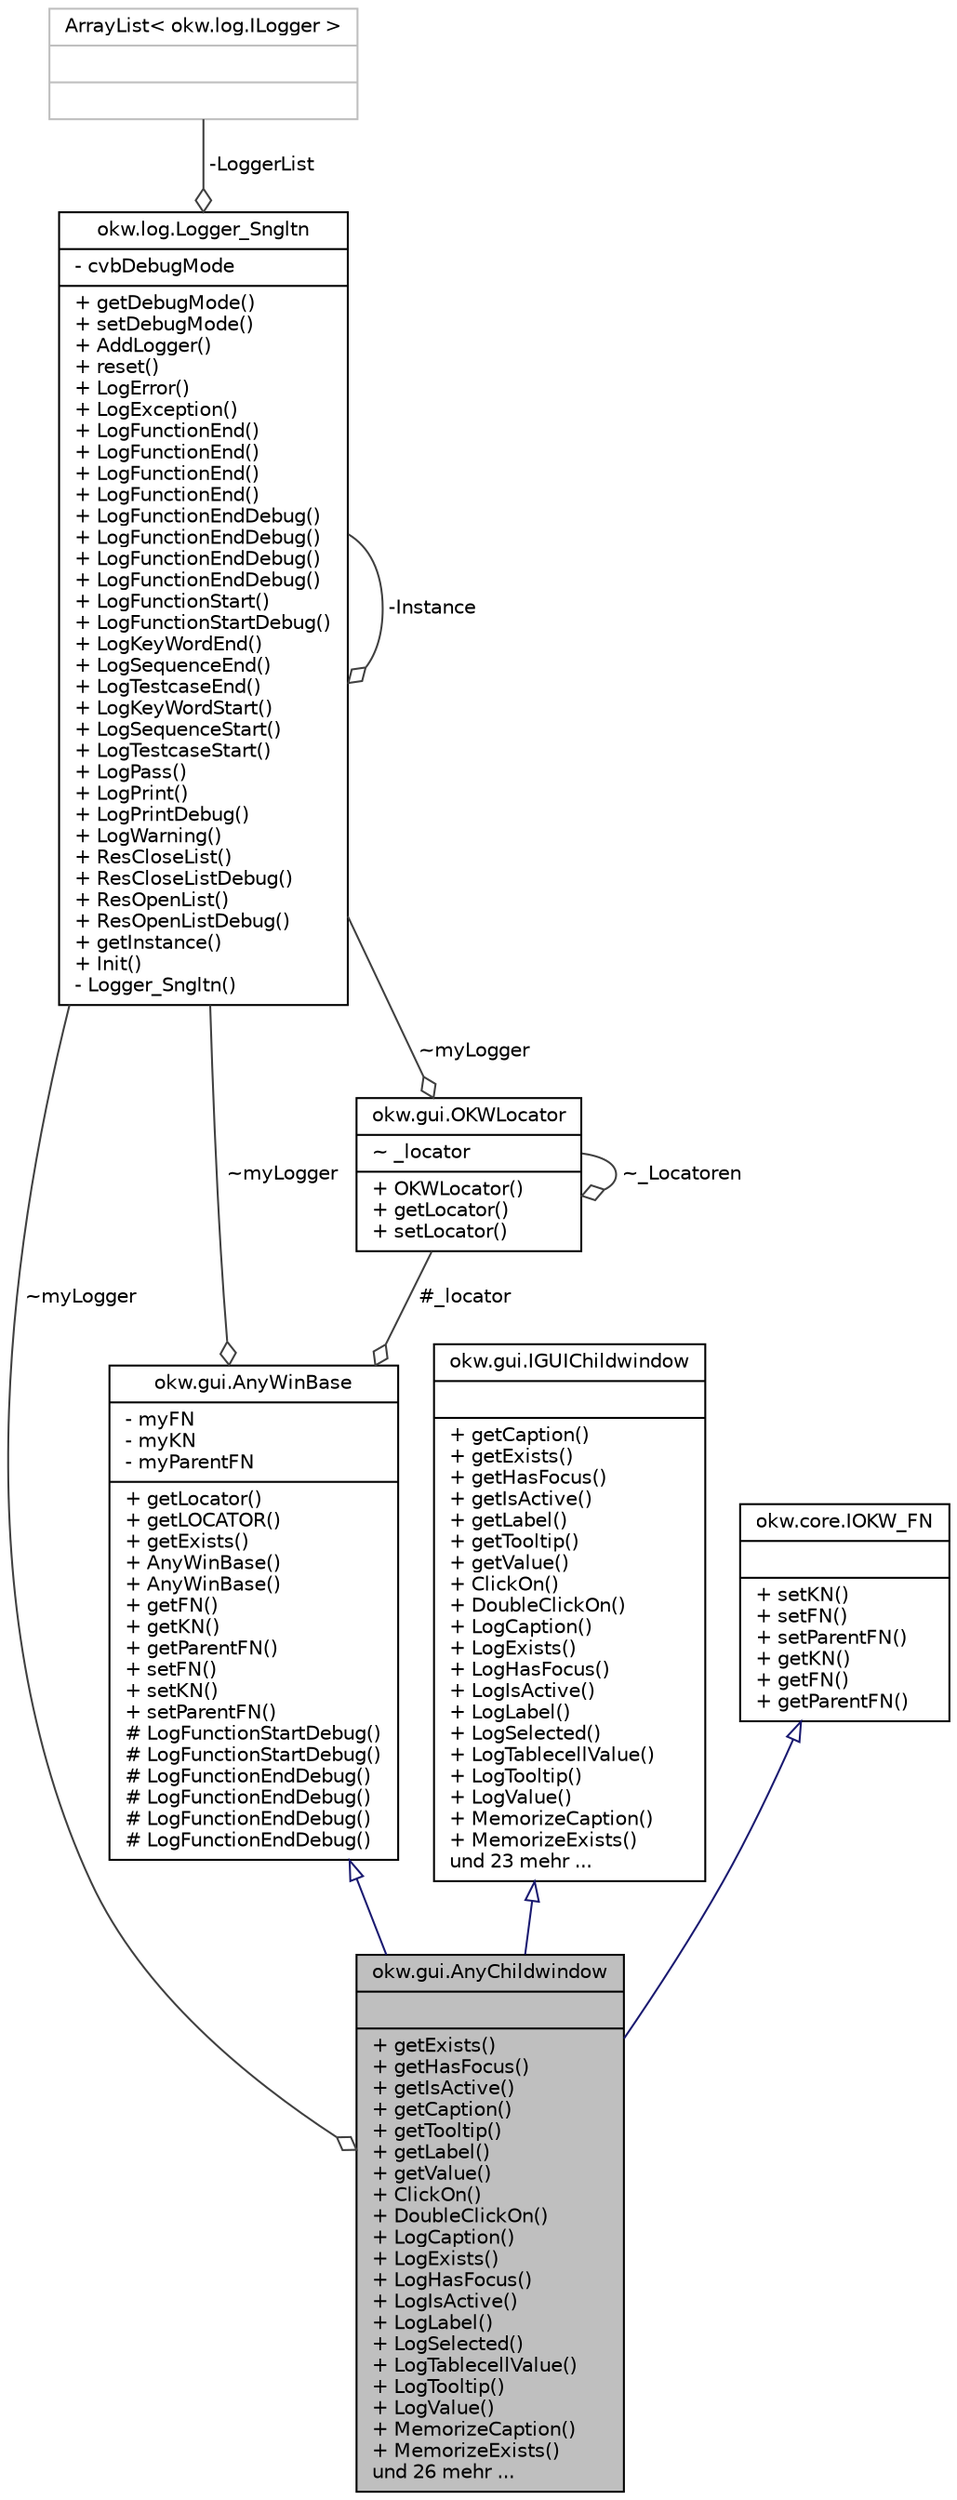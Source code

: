 digraph "okw.gui.AnyChildwindow"
{
 // INTERACTIVE_SVG=YES
  edge [fontname="Helvetica",fontsize="10",labelfontname="Helvetica",labelfontsize="10"];
  node [fontname="Helvetica",fontsize="10",shape=record];
  Node17 [label="{okw.gui.AnyChildwindow\n||+ getExists()\l+ getHasFocus()\l+ getIsActive()\l+ getCaption()\l+ getTooltip()\l+ getLabel()\l+ getValue()\l+ ClickOn()\l+ DoubleClickOn()\l+ LogCaption()\l+ LogExists()\l+ LogHasFocus()\l+ LogIsActive()\l+ LogLabel()\l+ LogSelected()\l+ LogTablecellValue()\l+ LogTooltip()\l+ LogValue()\l+ MemorizeCaption()\l+ MemorizeExists()\lund 26 mehr ...\l}",height=0.2,width=0.4,color="black", fillcolor="grey75", style="filled", fontcolor="black"];
  Node18 -> Node17 [dir="back",color="midnightblue",fontsize="10",style="solid",arrowtail="onormal",fontname="Helvetica"];
  Node18 [label="{okw.gui.AnyWinBase\n|- myFN\l- myKN\l- myParentFN\l|+ getLocator()\l+ getLOCATOR()\l+ getExists()\l+ AnyWinBase()\l+ AnyWinBase()\l+ getFN()\l+ getKN()\l+ getParentFN()\l+ setFN()\l+ setKN()\l+ setParentFN()\l# LogFunctionStartDebug()\l# LogFunctionStartDebug()\l# LogFunctionEndDebug()\l# LogFunctionEndDebug()\l# LogFunctionEndDebug()\l# LogFunctionEndDebug()\l}",height=0.2,width=0.4,color="black", fillcolor="white", style="filled",URL="$classokw_1_1gui_1_1_any_win_base.html",tooltip="Description of AnyWin. "];
  Node19 -> Node18 [color="grey25",fontsize="10",style="solid",label=" #_locator" ,arrowhead="odiamond",fontname="Helvetica"];
  Node19 [label="{okw.gui.OKWLocator\n|~ _locator\l|+ OKWLocator()\l+ getLocator()\l+ setLocator()\l}",height=0.2,width=0.4,color="black", fillcolor="white", style="filled",URL="$classokw_1_1gui_1_1_o_k_w_locator.html",tooltip="Description of OKWLocator. "];
  Node19 -> Node19 [color="grey25",fontsize="10",style="solid",label=" ~_Locatoren" ,arrowhead="odiamond",fontname="Helvetica"];
  Node20 -> Node19 [color="grey25",fontsize="10",style="solid",label=" ~myLogger" ,arrowhead="odiamond",fontname="Helvetica"];
  Node20 [label="{okw.log.Logger_Sngltn\n|- cvbDebugMode\l|+ getDebugMode()\l+ setDebugMode()\l+ AddLogger()\l+ reset()\l+ LogError()\l+ LogException()\l+ LogFunctionEnd()\l+ LogFunctionEnd()\l+ LogFunctionEnd()\l+ LogFunctionEnd()\l+ LogFunctionEndDebug()\l+ LogFunctionEndDebug()\l+ LogFunctionEndDebug()\l+ LogFunctionEndDebug()\l+ LogFunctionStart()\l+ LogFunctionStartDebug()\l+ LogKeyWordEnd()\l+ LogSequenceEnd()\l+ LogTestcaseEnd()\l+ LogKeyWordStart()\l+ LogSequenceStart()\l+ LogTestcaseStart()\l+ LogPass()\l+ LogPrint()\l+ LogPrintDebug()\l+ LogWarning()\l+ ResCloseList()\l+ ResCloseListDebug()\l+ ResOpenList()\l+ ResOpenListDebug()\l+ getInstance()\l+ Init()\l- Logger_Sngltn()\l}",height=0.2,width=0.4,color="black", fillcolor="white", style="filled",URL="$classokw_1_1log_1_1_logger___sngltn.html"];
  Node21 -> Node20 [color="grey25",fontsize="10",style="solid",label=" -LoggerList" ,arrowhead="odiamond",fontname="Helvetica"];
  Node21 [label="{ArrayList\< okw.log.ILogger \>\n||}",height=0.2,width=0.4,color="grey75", fillcolor="white", style="filled"];
  Node20 -> Node20 [color="grey25",fontsize="10",style="solid",label=" -Instance" ,arrowhead="odiamond",fontname="Helvetica"];
  Node20 -> Node18 [color="grey25",fontsize="10",style="solid",label=" ~myLogger" ,arrowhead="odiamond",fontname="Helvetica"];
  Node22 -> Node17 [dir="back",color="midnightblue",fontsize="10",style="solid",arrowtail="onormal",fontname="Helvetica"];
  Node22 [label="{okw.gui.IGUIChildwindow\n||+ getCaption()\l+ getExists()\l+ getHasFocus()\l+ getIsActive()\l+ getLabel()\l+ getTooltip()\l+ getValue()\l+ ClickOn()\l+ DoubleClickOn()\l+ LogCaption()\l+ LogExists()\l+ LogHasFocus()\l+ LogIsActive()\l+ LogLabel()\l+ LogSelected()\l+ LogTablecellValue()\l+ LogTooltip()\l+ LogValue()\l+ MemorizeCaption()\l+ MemorizeExists()\lund 23 mehr ...\l}",height=0.2,width=0.4,color="black", fillcolor="white", style="filled",URL="$interfaceokw_1_1gui_1_1_i_g_u_i_childwindow.html"];
  Node23 -> Node17 [dir="back",color="midnightblue",fontsize="10",style="solid",arrowtail="onormal",fontname="Helvetica"];
  Node23 [label="{okw.core.IOKW_FN\n||+ setKN()\l+ setFN()\l+ setParentFN()\l+ getKN()\l+ getFN()\l+ getParentFN()\l}",height=0.2,width=0.4,color="black", fillcolor="white", style="filled",URL="$interfaceokw_1_1core_1_1_i_o_k_w___f_n.html"];
  Node20 -> Node17 [color="grey25",fontsize="10",style="solid",label=" ~myLogger" ,arrowhead="odiamond",fontname="Helvetica"];
}
